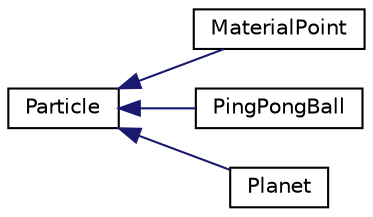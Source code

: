 digraph "Graphical Class Hierarchy"
{
  edge [fontname="Helvetica",fontsize="10",labelfontname="Helvetica",labelfontsize="10"];
  node [fontname="Helvetica",fontsize="10",shape=record];
  rankdir="LR";
  Node0 [label="Particle",height=0.2,width=0.4,color="black", fillcolor="white", style="filled",URL="$class_particle.html",tooltip="Particle base class. "];
  Node0 -> Node1 [dir="back",color="midnightblue",fontsize="10",style="solid",fontname="Helvetica"];
  Node1 [label="MaterialPoint",height=0.2,width=0.4,color="black", fillcolor="white", style="filled",URL="$class_material_point.html",tooltip="Class for MaterialPoint. "];
  Node0 -> Node2 [dir="back",color="midnightblue",fontsize="10",style="solid",fontname="Helvetica"];
  Node2 [label="PingPongBall",height=0.2,width=0.4,color="black", fillcolor="white", style="filled",URL="$class_ping_pong_ball.html",tooltip="Class for ping-pong ball. "];
  Node0 -> Node3 [dir="back",color="midnightblue",fontsize="10",style="solid",fontname="Helvetica"];
  Node3 [label="Planet",height=0.2,width=0.4,color="black", fillcolor="white", style="filled",URL="$class_planet.html",tooltip="Class for planet. "];
}
